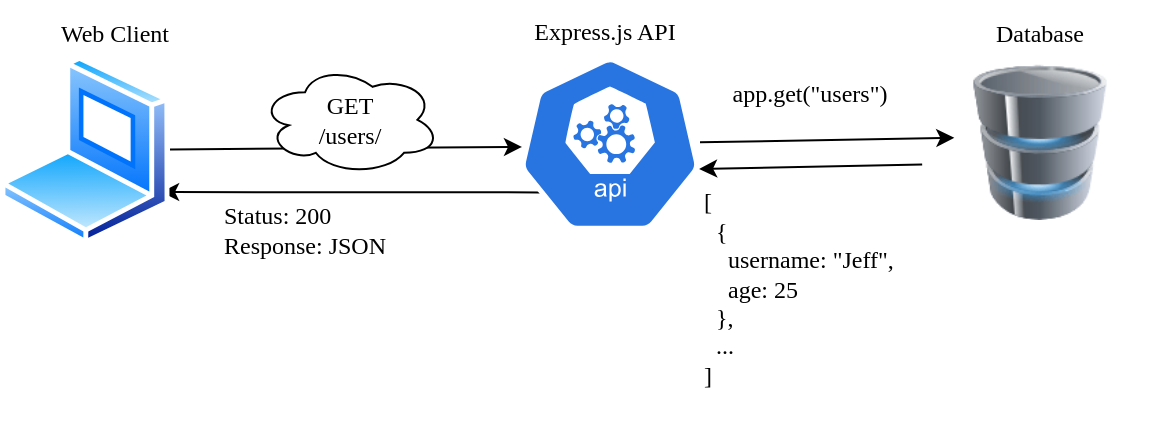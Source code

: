 <mxfile>
    <diagram id="F_oQ6Y_VdBZHkIwGXuBy" name="Page-1">
        <mxGraphModel dx="1128" dy="423" grid="1" gridSize="10" guides="1" tooltips="1" connect="1" arrows="1" fold="1" page="1" pageScale="1" pageWidth="850" pageHeight="1100" math="0" shadow="0">
            <root>
                <mxCell id="0"/>
                <mxCell id="1" parent="0"/>
                <mxCell id="12" style="edgeStyle=none;html=1;entryX=0.995;entryY=0.63;entryDx=0;entryDy=0;entryPerimeter=0;exitX=0.009;exitY=0.643;exitDx=0;exitDy=0;exitPerimeter=0;" edge="1" parent="1" source="2" target="3">
                    <mxGeometry relative="1" as="geometry"/>
                </mxCell>
                <mxCell id="2" value="" style="image;html=1;image=img/lib/clip_art/computers/Database_128x128.png" vertex="1" parent="1">
                    <mxGeometry x="497" y="67.39" width="120" height="77.61" as="geometry"/>
                </mxCell>
                <mxCell id="9" style="edgeStyle=none;html=1;entryX=0.143;entryY=0.47;entryDx=0;entryDy=0;entryPerimeter=0;" edge="1" parent="1" source="3" target="2">
                    <mxGeometry relative="1" as="geometry"/>
                </mxCell>
                <mxCell id="14" style="edgeStyle=none;html=1;entryX=1;entryY=0.75;entryDx=0;entryDy=0;fontFamily=Lucida Console;exitX=0.111;exitY=0.752;exitDx=0;exitDy=0;exitPerimeter=0;" edge="1" parent="1" source="3" target="4">
                    <mxGeometry relative="1" as="geometry"/>
                </mxCell>
                <mxCell id="3" value="" style="sketch=0;html=1;dashed=0;whitespace=wrap;fillColor=#2875E2;strokeColor=#ffffff;points=[[0.005,0.63,0],[0.1,0.2,0],[0.9,0.2,0],[0.5,0,0],[0.995,0.63,0],[0.72,0.99,0],[0.5,1,0],[0.28,0.99,0]];shape=mxgraph.kubernetes.icon;prIcon=api" vertex="1" parent="1">
                    <mxGeometry x="297" y="59" width="90" height="96" as="geometry"/>
                </mxCell>
                <mxCell id="8" style="edgeStyle=none;html=1;entryX=0.011;entryY=0.515;entryDx=0;entryDy=0;entryPerimeter=0;" edge="1" parent="1" source="4" target="3">
                    <mxGeometry relative="1" as="geometry"/>
                </mxCell>
                <mxCell id="4" value="" style="aspect=fixed;perimeter=ellipsePerimeter;html=1;align=center;shadow=0;dashed=0;spacingTop=3;image;image=img/lib/active_directory/laptop_client.svg;" vertex="1" parent="1">
                    <mxGeometry x="37" y="62.78" width="85" height="94.44" as="geometry"/>
                </mxCell>
                <mxCell id="5" value="GET&lt;br&gt;/users/" style="ellipse;shape=cloud;whiteSpace=wrap;html=1;fontFamily=Lucida Console;" vertex="1" parent="1">
                    <mxGeometry x="167" y="67.39" width="90" height="55" as="geometry"/>
                </mxCell>
                <mxCell id="10" value="Database" style="text;html=1;strokeColor=none;fillColor=none;align=center;verticalAlign=middle;whiteSpace=wrap;rounded=0;fontFamily=Lucida Console;" vertex="1" parent="1">
                    <mxGeometry x="527" y="37.39" width="60" height="30" as="geometry"/>
                </mxCell>
                <mxCell id="11" value="app.get(&quot;users&quot;)" style="text;html=1;strokeColor=none;fillColor=none;align=center;verticalAlign=middle;whiteSpace=wrap;rounded=0;fontFamily=Lucida Console;" vertex="1" parent="1">
                    <mxGeometry x="397" y="67.39" width="90" height="30" as="geometry"/>
                </mxCell>
                <mxCell id="13" value="&lt;br&gt;[&lt;br&gt;&amp;nbsp; { &lt;br&gt;&amp;nbsp; &amp;nbsp; username: &quot;Jeff&quot;,&lt;br&gt;&amp;nbsp; &amp;nbsp; age: 25&lt;br&gt;&amp;nbsp; },&lt;br&gt;&amp;nbsp; ...&lt;br&gt;]" style="text;html=1;strokeColor=none;fillColor=none;align=left;verticalAlign=middle;whiteSpace=wrap;rounded=0;fontFamily=Lucida Console;" vertex="1" parent="1">
                    <mxGeometry x="387" y="97.39" width="160" height="150" as="geometry"/>
                </mxCell>
                <mxCell id="15" value="Status: 200&lt;br&gt;Response: JSON" style="text;html=1;strokeColor=none;fillColor=none;align=left;verticalAlign=middle;whiteSpace=wrap;rounded=0;fontFamily=Lucida Console;" vertex="1" parent="1">
                    <mxGeometry x="147" y="125" width="150" height="50" as="geometry"/>
                </mxCell>
                <mxCell id="16" value="Express.js API" style="text;html=1;strokeColor=none;fillColor=none;align=center;verticalAlign=middle;whiteSpace=wrap;rounded=0;fontFamily=Lucida Console;" vertex="1" parent="1">
                    <mxGeometry x="282" y="35" width="115" height="32.39" as="geometry"/>
                </mxCell>
                <mxCell id="17" value="Web Client" style="text;html=1;strokeColor=none;fillColor=none;align=center;verticalAlign=middle;whiteSpace=wrap;rounded=0;fontFamily=Lucida Console;" vertex="1" parent="1">
                    <mxGeometry x="37" y="36.2" width="115" height="32.39" as="geometry"/>
                </mxCell>
            </root>
        </mxGraphModel>
    </diagram>
</mxfile>